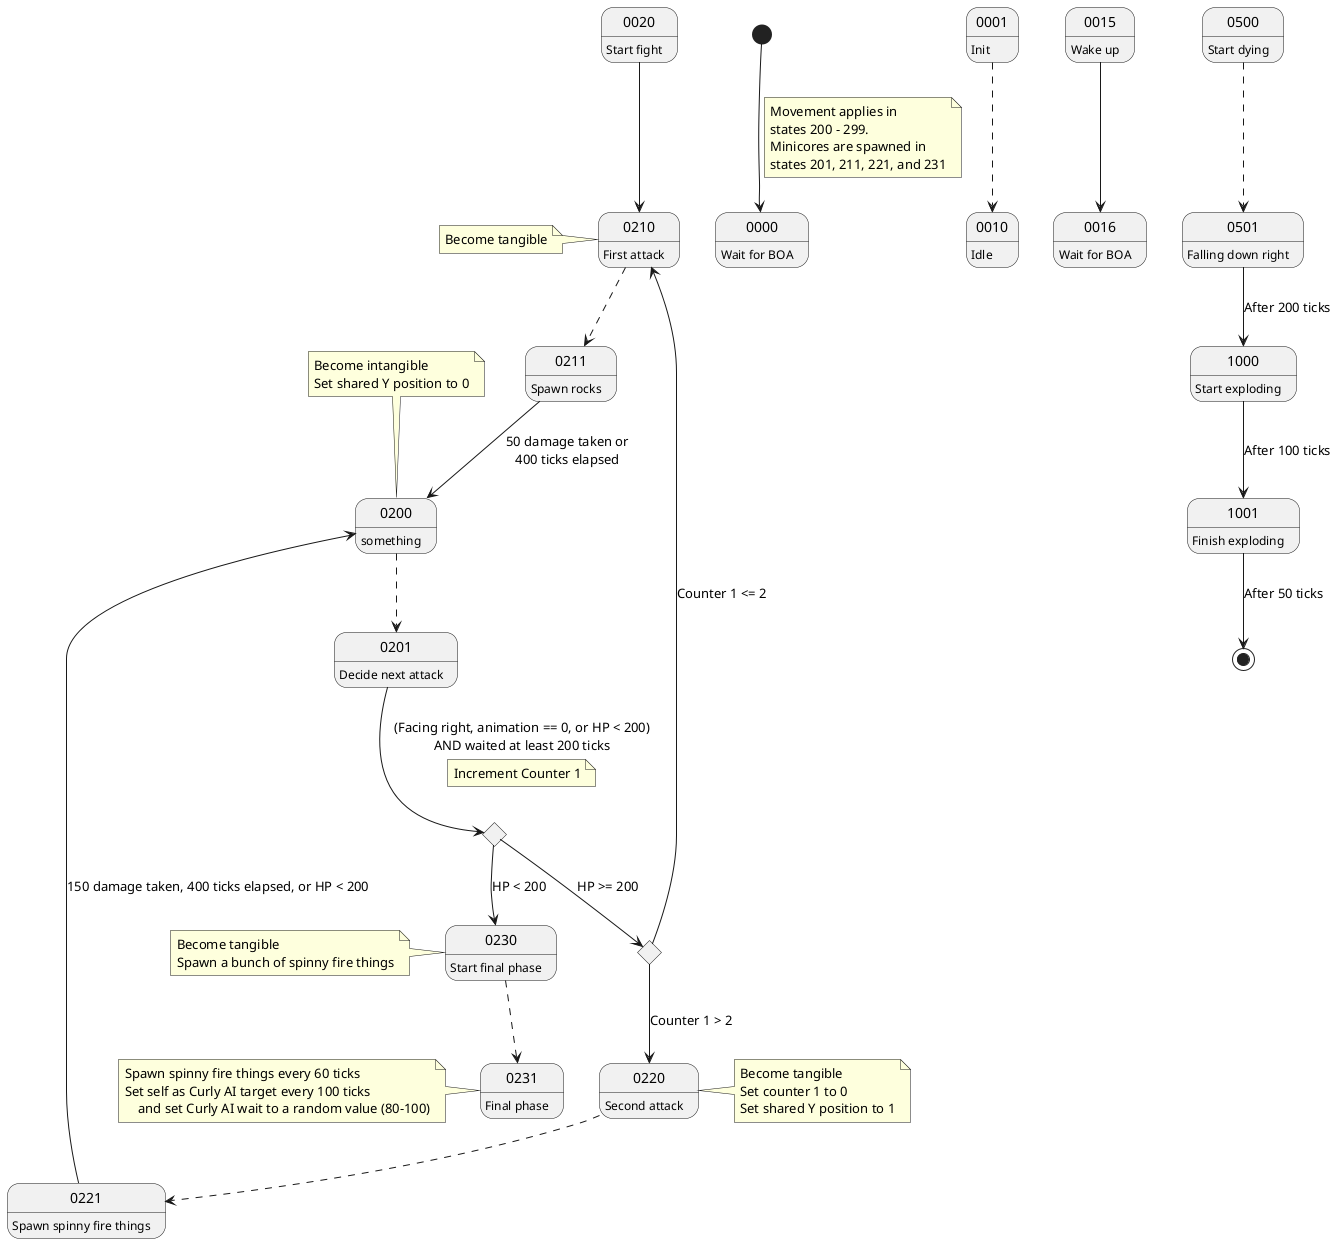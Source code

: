 @startuml Boss 7 - Undead Core

[*] --> 0000
note on link
Movement applies in
states 200 - 299.
Minicores are spawned in
states 201, 211, 221, and 231
end note

0000 : Wait for BOA

0001 : Init
0001 -[dashed]-> 0010

0010 : Idle

0015 : Wake up
0015 --> 0016

0016 : Wait for BOA

0020 : Start fight
0020 --> 0210

0200 : something
note top of 0200
Become intangible
Set shared Y position to 0
end note
0200 -[dashed]-> 0201

0201 : Decide next attack
state c1 <<choice>>
state c2 <<choice>>
0201 --> c1 : (Facing right, animation == 0, or HP < 200)\nAND waited at least 200 ticks
note on link : Increment Counter 1

c1 --> 0230 : HP < 200
c1 --> c2 : HP >= 200

c2 --> 0220 : Counter 1 > 2
c2 --> 0210 : Counter 1 <= 2

0210 : First attack
note left of 0210
Become tangible
end note
0210 -[dashed]-> 0211

0211 : Spawn rocks
0211 --> 0200 : 50 damage taken or\n400 ticks elapsed

0220 : Second attack
note right of 0220
Become tangible
Set counter 1 to 0
Set shared Y position to 1
end note
0220 -[dashed]-> 0221

0221 : Spawn spinny fire things
0221 --> 0200 : 150 damage taken, 400 ticks elapsed, or HP < 200 

0230 : Start final phase
note left of 0230
Become tangible
Spawn a bunch of spinny fire things
end note
0230 -[dashed]-> 0231

0231 : Final phase
note left of 0231
Spawn spinny fire things every 60 ticks
Set self as Curly AI target every 100 ticks
    and set Curly AI wait to a random value (80-100)
end note

0500 : Start dying
0500 -[dashed]-> 0501

0501 : Falling down right
0501 --> 1000 : After 200 ticks

1000 : Start exploding
1000 --> 1001 : After 100 ticks

1001 : Finish exploding
1001 --> [*] : After 50 ticks

@enduml


@startuml Core Front

[*] --> 0000

0000 : Inactive

0010 : Face open
0010 -[dashed]-> 0011

0011 : Stay in position

0050 : Die
note right of 0050
Set wait to 112 ticks
end note

0050 -[dashed]-> 0051

0051 : Dying

0051 --> 0100 : Wait elapsed

0100 : Stay dead

@enduml

@startuml Core Back

[*] --> 0000

0000 : Inactive

0010 : Init
0010 -[dashed]-> 0011

0011 : Stay in position

0050 : Die
note right of 0050
Set wait to 112 ticks
end note

0050 -[dashed]-> 0051

0051 : Dying

0051 --> 0100 : Wait elapsed

0100 : Stay dead

@enduml

@startuml Core Face

[*] --> 0000

0000 : Hidden

0010 : Normal

0020 : Grinning

0030 : Gaping
0030 -[dashed]-> 0031

0031 : Spawn energy blasts

@enduml

@startuml Minicore

[*] --> 0000
note on link
While in any state < 50:
Perform movement based on Counter 2
end note

0000 : Inactive
note left of 0000 : Become unshootable

0005 : Background, eye close
note bottom: Increase Counter 2 by 1

0010 : Background, eye open
note bottom: Increase Counter 2 by 2

0020 : Foreground, eye close
note bottom: Increase Counter 2 by 2

0030 : Background, eye close
note bottom: Increase Counter 2 by 4

0200 : Start moving
0200 -[dashed]-> 0201

0201 : Moving

0201 --> [*] : If npc more than 2 tiles off the left edge of the map


@enduml

@startuml Hit

[*] --> 0000
note on link
This npc has no states.
All it does is shake itself around
relative to the main Undead Core NPC
a different hardcoded number of pixels
based on the value of Counter 1:
    0: y - 32
    1: x + 28
    2: x + 4, y + 32
    3: x - 28, y + 4
end note
0000 : Exist

@enduml
